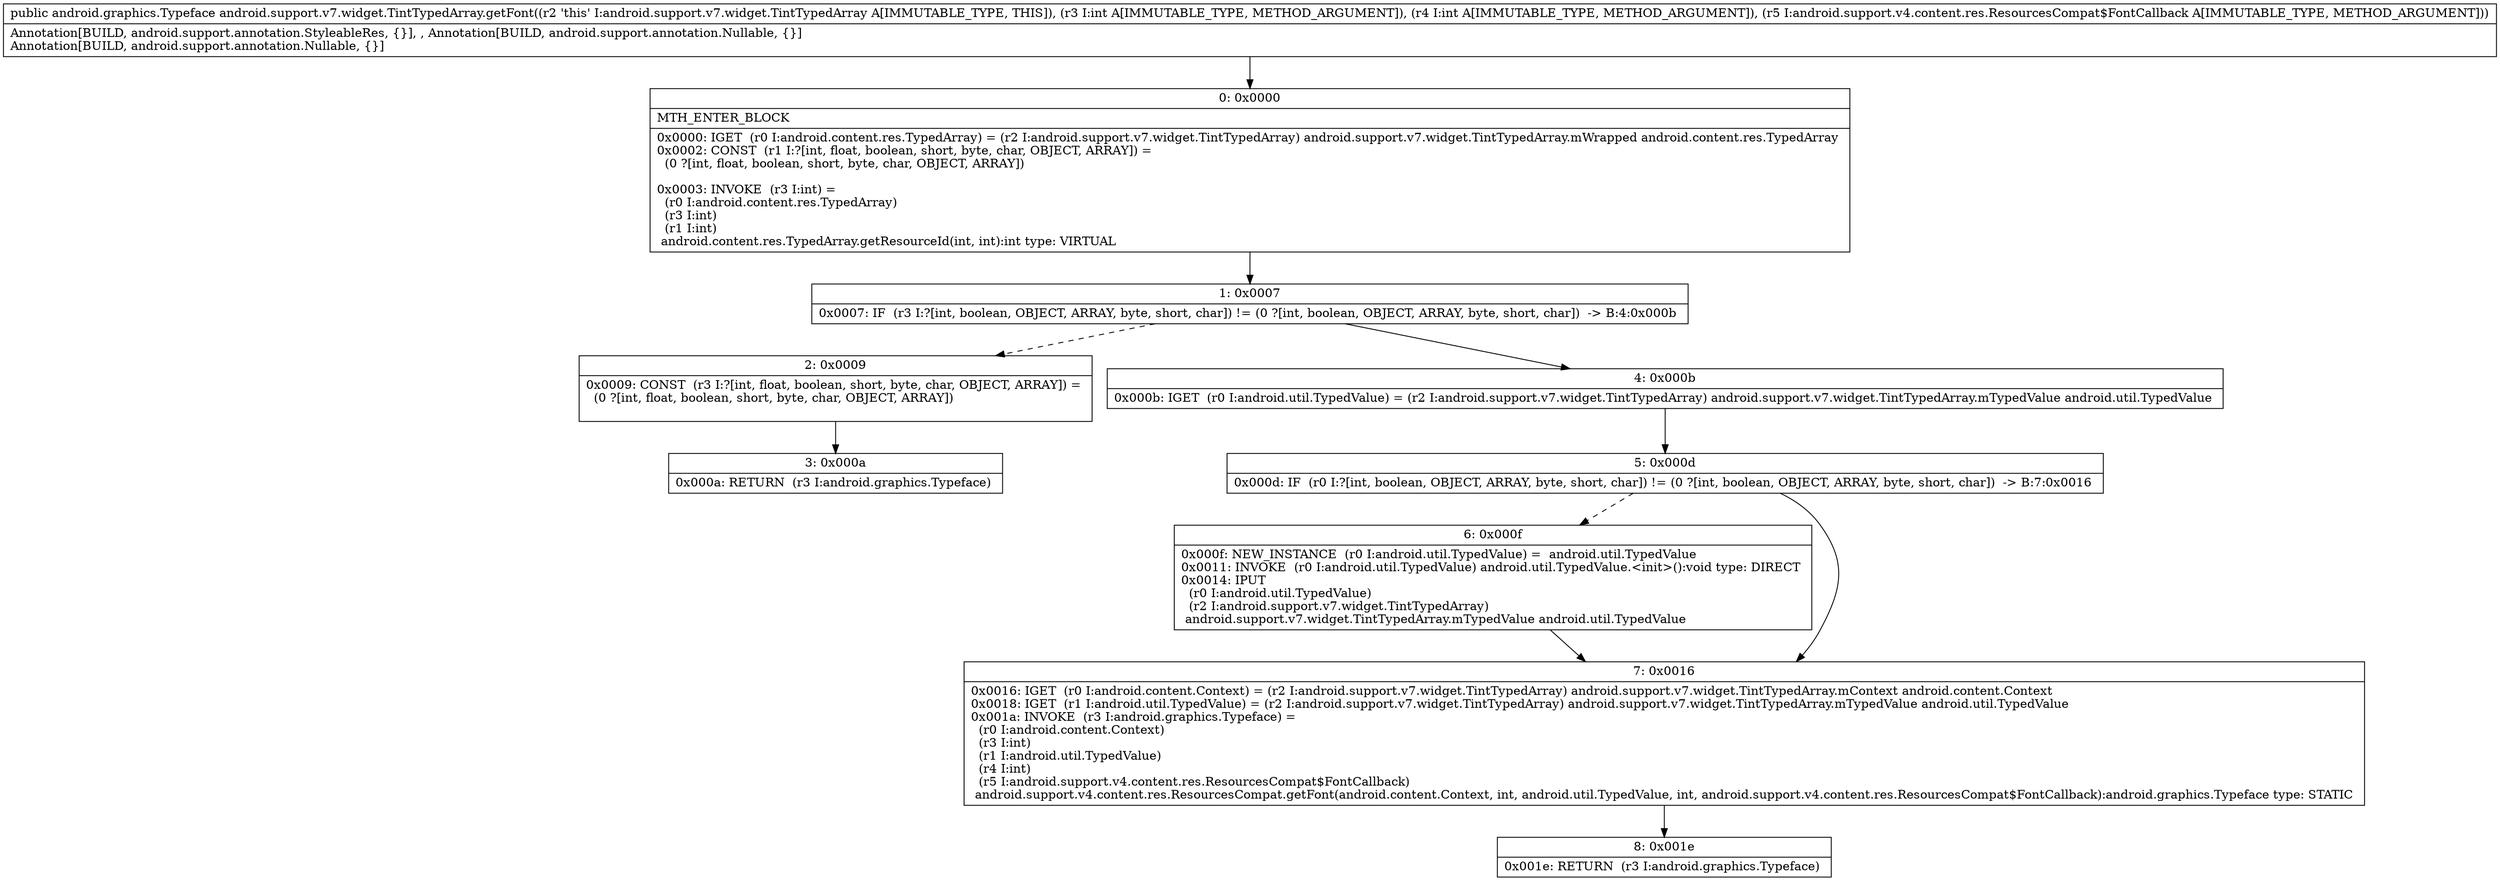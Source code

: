 digraph "CFG forandroid.support.v7.widget.TintTypedArray.getFont(IILandroid\/support\/v4\/content\/res\/ResourcesCompat$FontCallback;)Landroid\/graphics\/Typeface;" {
Node_0 [shape=record,label="{0\:\ 0x0000|MTH_ENTER_BLOCK\l|0x0000: IGET  (r0 I:android.content.res.TypedArray) = (r2 I:android.support.v7.widget.TintTypedArray) android.support.v7.widget.TintTypedArray.mWrapped android.content.res.TypedArray \l0x0002: CONST  (r1 I:?[int, float, boolean, short, byte, char, OBJECT, ARRAY]) = \l  (0 ?[int, float, boolean, short, byte, char, OBJECT, ARRAY])\l \l0x0003: INVOKE  (r3 I:int) = \l  (r0 I:android.content.res.TypedArray)\l  (r3 I:int)\l  (r1 I:int)\l android.content.res.TypedArray.getResourceId(int, int):int type: VIRTUAL \l}"];
Node_1 [shape=record,label="{1\:\ 0x0007|0x0007: IF  (r3 I:?[int, boolean, OBJECT, ARRAY, byte, short, char]) != (0 ?[int, boolean, OBJECT, ARRAY, byte, short, char])  \-\> B:4:0x000b \l}"];
Node_2 [shape=record,label="{2\:\ 0x0009|0x0009: CONST  (r3 I:?[int, float, boolean, short, byte, char, OBJECT, ARRAY]) = \l  (0 ?[int, float, boolean, short, byte, char, OBJECT, ARRAY])\l \l}"];
Node_3 [shape=record,label="{3\:\ 0x000a|0x000a: RETURN  (r3 I:android.graphics.Typeface) \l}"];
Node_4 [shape=record,label="{4\:\ 0x000b|0x000b: IGET  (r0 I:android.util.TypedValue) = (r2 I:android.support.v7.widget.TintTypedArray) android.support.v7.widget.TintTypedArray.mTypedValue android.util.TypedValue \l}"];
Node_5 [shape=record,label="{5\:\ 0x000d|0x000d: IF  (r0 I:?[int, boolean, OBJECT, ARRAY, byte, short, char]) != (0 ?[int, boolean, OBJECT, ARRAY, byte, short, char])  \-\> B:7:0x0016 \l}"];
Node_6 [shape=record,label="{6\:\ 0x000f|0x000f: NEW_INSTANCE  (r0 I:android.util.TypedValue) =  android.util.TypedValue \l0x0011: INVOKE  (r0 I:android.util.TypedValue) android.util.TypedValue.\<init\>():void type: DIRECT \l0x0014: IPUT  \l  (r0 I:android.util.TypedValue)\l  (r2 I:android.support.v7.widget.TintTypedArray)\l android.support.v7.widget.TintTypedArray.mTypedValue android.util.TypedValue \l}"];
Node_7 [shape=record,label="{7\:\ 0x0016|0x0016: IGET  (r0 I:android.content.Context) = (r2 I:android.support.v7.widget.TintTypedArray) android.support.v7.widget.TintTypedArray.mContext android.content.Context \l0x0018: IGET  (r1 I:android.util.TypedValue) = (r2 I:android.support.v7.widget.TintTypedArray) android.support.v7.widget.TintTypedArray.mTypedValue android.util.TypedValue \l0x001a: INVOKE  (r3 I:android.graphics.Typeface) = \l  (r0 I:android.content.Context)\l  (r3 I:int)\l  (r1 I:android.util.TypedValue)\l  (r4 I:int)\l  (r5 I:android.support.v4.content.res.ResourcesCompat$FontCallback)\l android.support.v4.content.res.ResourcesCompat.getFont(android.content.Context, int, android.util.TypedValue, int, android.support.v4.content.res.ResourcesCompat$FontCallback):android.graphics.Typeface type: STATIC \l}"];
Node_8 [shape=record,label="{8\:\ 0x001e|0x001e: RETURN  (r3 I:android.graphics.Typeface) \l}"];
MethodNode[shape=record,label="{public android.graphics.Typeface android.support.v7.widget.TintTypedArray.getFont((r2 'this' I:android.support.v7.widget.TintTypedArray A[IMMUTABLE_TYPE, THIS]), (r3 I:int A[IMMUTABLE_TYPE, METHOD_ARGUMENT]), (r4 I:int A[IMMUTABLE_TYPE, METHOD_ARGUMENT]), (r5 I:android.support.v4.content.res.ResourcesCompat$FontCallback A[IMMUTABLE_TYPE, METHOD_ARGUMENT]))  | Annotation[BUILD, android.support.annotation.StyleableRes, \{\}], , Annotation[BUILD, android.support.annotation.Nullable, \{\}]\lAnnotation[BUILD, android.support.annotation.Nullable, \{\}]\l}"];
MethodNode -> Node_0;
Node_0 -> Node_1;
Node_1 -> Node_2[style=dashed];
Node_1 -> Node_4;
Node_2 -> Node_3;
Node_4 -> Node_5;
Node_5 -> Node_6[style=dashed];
Node_5 -> Node_7;
Node_6 -> Node_7;
Node_7 -> Node_8;
}

